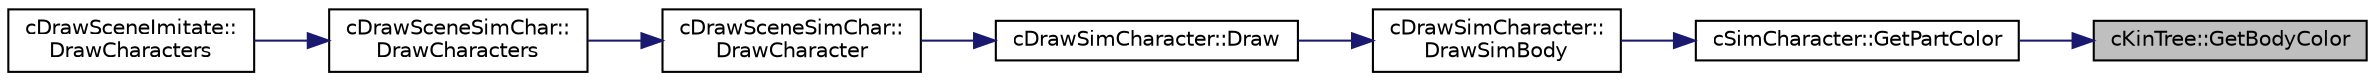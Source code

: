 digraph "cKinTree::GetBodyColor"
{
 // LATEX_PDF_SIZE
  edge [fontname="Helvetica",fontsize="10",labelfontname="Helvetica",labelfontsize="10"];
  node [fontname="Helvetica",fontsize="10",shape=record];
  rankdir="RL";
  Node1 [label="cKinTree::GetBodyColor",height=0.2,width=0.4,color="black", fillcolor="grey75", style="filled", fontcolor="black",tooltip=" "];
  Node1 -> Node2 [dir="back",color="midnightblue",fontsize="10",style="solid",fontname="Helvetica"];
  Node2 [label="cSimCharacter::GetPartColor",height=0.2,width=0.4,color="black", fillcolor="white", style="filled",URL="$classc_sim_character.html#a53b0f1ca3bac61eed6cb787feabcfe49",tooltip=" "];
  Node2 -> Node3 [dir="back",color="midnightblue",fontsize="10",style="solid",fontname="Helvetica"];
  Node3 [label="cDrawSimCharacter::\lDrawSimBody",height=0.2,width=0.4,color="black", fillcolor="white", style="filled",URL="$classc_draw_sim_character.html#a29c078a5934f10da9c7ccdd43bdf9fe3",tooltip=" "];
  Node3 -> Node4 [dir="back",color="midnightblue",fontsize="10",style="solid",fontname="Helvetica"];
  Node4 [label="cDrawSimCharacter::Draw",height=0.2,width=0.4,color="black", fillcolor="white", style="filled",URL="$classc_draw_sim_character.html#a9f0a67297252bd88282ad212bf032733",tooltip=" "];
  Node4 -> Node5 [dir="back",color="midnightblue",fontsize="10",style="solid",fontname="Helvetica"];
  Node5 [label="cDrawSceneSimChar::\lDrawCharacter",height=0.2,width=0.4,color="black", fillcolor="white", style="filled",URL="$classc_draw_scene_sim_char.html#a09e34a109f247453e5e135a60867a43c",tooltip=" "];
  Node5 -> Node6 [dir="back",color="midnightblue",fontsize="10",style="solid",fontname="Helvetica"];
  Node6 [label="cDrawSceneSimChar::\lDrawCharacters",height=0.2,width=0.4,color="black", fillcolor="white", style="filled",URL="$classc_draw_scene_sim_char.html#a42c219313900b7bb670e339ca1e9fdea",tooltip=" "];
  Node6 -> Node7 [dir="back",color="midnightblue",fontsize="10",style="solid",fontname="Helvetica"];
  Node7 [label="cDrawSceneImitate::\lDrawCharacters",height=0.2,width=0.4,color="black", fillcolor="white", style="filled",URL="$classc_draw_scene_imitate.html#a276b196d828bf6fa40140506e3d6179e",tooltip=" "];
}
